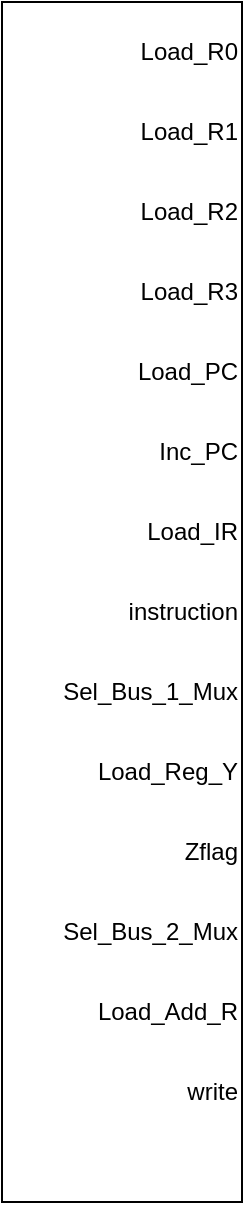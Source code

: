 <mxfile version="20.8.16" type="onedrive"><diagram name="Page-1" id="-kvKEEP1T-dbKh18AarI"><mxGraphModel dx="1235" dy="656" grid="1" gridSize="10" guides="1" tooltips="1" connect="1" arrows="1" fold="1" page="1" pageScale="1" pageWidth="850" pageHeight="1100" math="0" shadow="0"><root><mxCell id="0"/><mxCell id="1" parent="0"/><mxCell id="_ZYljGmuaqkK9WKE4oxH-1" value="" style="rounded=0;whiteSpace=wrap;html=1;fillColor=none;" parent="1" vertex="1"><mxGeometry x="80" y="240" width="120" height="600" as="geometry"/></mxCell><mxCell id="_ZYljGmuaqkK9WKE4oxH-2" value="Load_R0" style="text;html=1;strokeColor=none;fillColor=none;align=right;verticalAlign=middle;whiteSpace=wrap;rounded=0;" parent="1" vertex="1"><mxGeometry x="140" y="250" width="60" height="30" as="geometry"/></mxCell><mxCell id="_ZYljGmuaqkK9WKE4oxH-3" value="Load_R1" style="text;html=1;strokeColor=none;fillColor=none;align=right;verticalAlign=middle;whiteSpace=wrap;rounded=0;" parent="1" vertex="1"><mxGeometry x="140" y="290" width="60" height="30" as="geometry"/></mxCell><mxCell id="_ZYljGmuaqkK9WKE4oxH-4" value="Load_R2" style="text;html=1;strokeColor=none;fillColor=none;align=right;verticalAlign=middle;whiteSpace=wrap;rounded=0;" parent="1" vertex="1"><mxGeometry x="140" y="330" width="60" height="30" as="geometry"/></mxCell><mxCell id="_ZYljGmuaqkK9WKE4oxH-5" value="Load_R3" style="text;html=1;strokeColor=none;fillColor=none;align=right;verticalAlign=middle;whiteSpace=wrap;rounded=0;" parent="1" vertex="1"><mxGeometry x="140" y="370" width="60" height="30" as="geometry"/></mxCell><mxCell id="_ZYljGmuaqkK9WKE4oxH-6" value="Load_PC" style="text;html=1;strokeColor=none;fillColor=none;align=right;verticalAlign=middle;whiteSpace=wrap;rounded=0;" parent="1" vertex="1"><mxGeometry x="140" y="410" width="60" height="30" as="geometry"/></mxCell><mxCell id="_ZYljGmuaqkK9WKE4oxH-7" value="Inc_PC" style="text;html=1;strokeColor=none;fillColor=none;align=right;verticalAlign=middle;whiteSpace=wrap;rounded=0;" parent="1" vertex="1"><mxGeometry x="140" y="450" width="60" height="30" as="geometry"/></mxCell><mxCell id="_ZYljGmuaqkK9WKE4oxH-8" value="Load_IR" style="text;html=1;strokeColor=none;fillColor=none;align=right;verticalAlign=middle;whiteSpace=wrap;rounded=0;" parent="1" vertex="1"><mxGeometry x="140" y="490" width="60" height="30" as="geometry"/></mxCell><mxCell id="_ZYljGmuaqkK9WKE4oxH-10" value="instruction" style="text;html=1;strokeColor=none;fillColor=none;align=right;verticalAlign=middle;whiteSpace=wrap;rounded=0;" parent="1" vertex="1"><mxGeometry x="140" y="530" width="60" height="30" as="geometry"/></mxCell><mxCell id="_ZYljGmuaqkK9WKE4oxH-12" value="Sel_Bus_1_Mux" style="text;html=1;strokeColor=none;fillColor=none;align=right;verticalAlign=middle;whiteSpace=wrap;rounded=0;" parent="1" vertex="1"><mxGeometry x="140" y="570" width="60" height="30" as="geometry"/></mxCell><mxCell id="_ZYljGmuaqkK9WKE4oxH-13" value="Load_Reg_Y" style="text;html=1;strokeColor=none;fillColor=none;align=right;verticalAlign=middle;whiteSpace=wrap;rounded=0;" parent="1" vertex="1"><mxGeometry x="140" y="610" width="60" height="30" as="geometry"/></mxCell><mxCell id="_ZYljGmuaqkK9WKE4oxH-14" value="Zflag" style="text;html=1;strokeColor=none;fillColor=none;align=right;verticalAlign=middle;whiteSpace=wrap;rounded=0;" parent="1" vertex="1"><mxGeometry x="140" y="650" width="60" height="30" as="geometry"/></mxCell><mxCell id="_ZYljGmuaqkK9WKE4oxH-15" value="Sel_Bus_2_Mux" style="text;html=1;strokeColor=none;fillColor=none;align=right;verticalAlign=middle;whiteSpace=wrap;rounded=0;" parent="1" vertex="1"><mxGeometry x="140" y="690" width="60" height="30" as="geometry"/></mxCell><mxCell id="_ZYljGmuaqkK9WKE4oxH-16" value="Load_Add_R" style="text;html=1;strokeColor=none;fillColor=none;align=right;verticalAlign=middle;whiteSpace=wrap;rounded=0;" parent="1" vertex="1"><mxGeometry x="140" y="730" width="60" height="30" as="geometry"/></mxCell><mxCell id="_ZYljGmuaqkK9WKE4oxH-17" value="write" style="text;html=1;strokeColor=none;fillColor=none;align=right;verticalAlign=middle;whiteSpace=wrap;rounded=0;" parent="1" vertex="1"><mxGeometry x="140" y="770" width="60" height="30" as="geometry"/></mxCell></root></mxGraphModel></diagram></mxfile>
